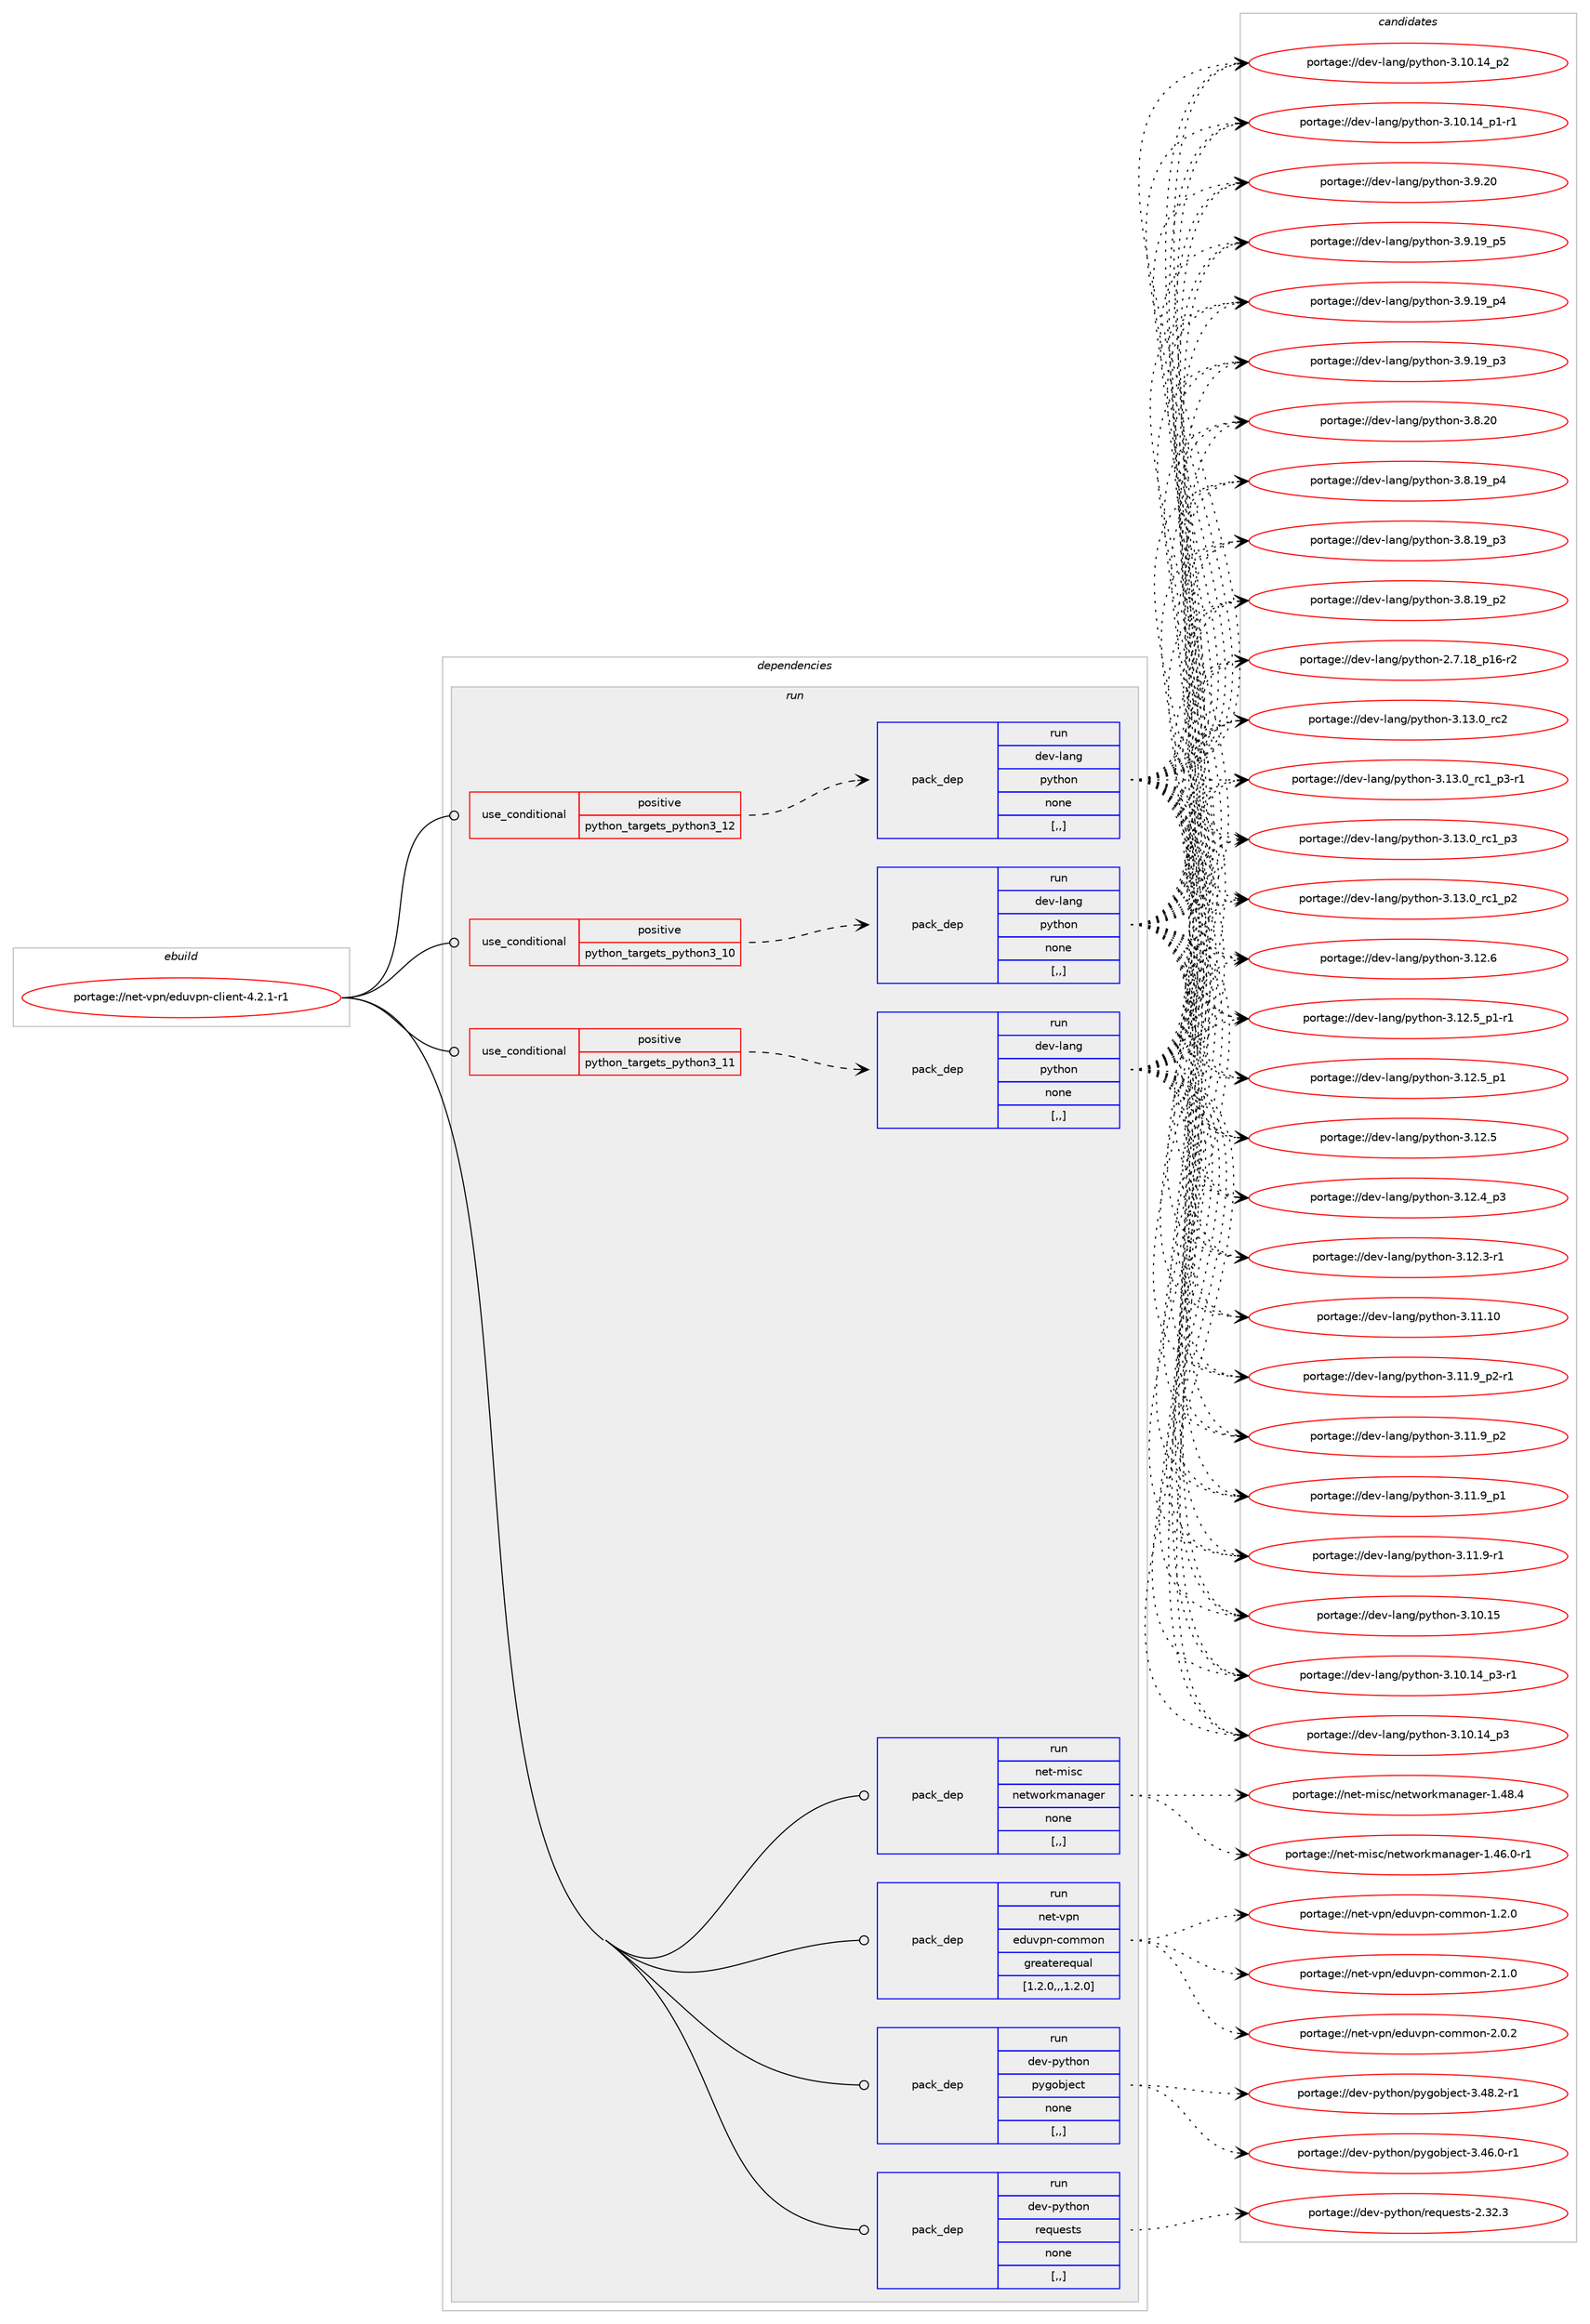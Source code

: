 digraph prolog {

# *************
# Graph options
# *************

newrank=true;
concentrate=true;
compound=true;
graph [rankdir=LR,fontname=Helvetica,fontsize=10,ranksep=1.5];#, ranksep=2.5, nodesep=0.2];
edge  [arrowhead=vee];
node  [fontname=Helvetica,fontsize=10];

# **********
# The ebuild
# **********

subgraph cluster_leftcol {
color=gray;
label=<<i>ebuild</i>>;
id [label="portage://net-vpn/eduvpn-client-4.2.1-r1", color=red, width=4, href="../net-vpn/eduvpn-client-4.2.1-r1.svg"];
}

# ****************
# The dependencies
# ****************

subgraph cluster_midcol {
color=gray;
label=<<i>dependencies</i>>;
subgraph cluster_compile {
fillcolor="#eeeeee";
style=filled;
label=<<i>compile</i>>;
}
subgraph cluster_compileandrun {
fillcolor="#eeeeee";
style=filled;
label=<<i>compile and run</i>>;
}
subgraph cluster_run {
fillcolor="#eeeeee";
style=filled;
label=<<i>run</i>>;
subgraph cond235489 {
dependency895104 [label=<<TABLE BORDER="0" CELLBORDER="1" CELLSPACING="0" CELLPADDING="4"><TR><TD ROWSPAN="3" CELLPADDING="10">use_conditional</TD></TR><TR><TD>positive</TD></TR><TR><TD>python_targets_python3_10</TD></TR></TABLE>>, shape=none, color=red];
subgraph pack653071 {
dependency895105 [label=<<TABLE BORDER="0" CELLBORDER="1" CELLSPACING="0" CELLPADDING="4" WIDTH="220"><TR><TD ROWSPAN="6" CELLPADDING="30">pack_dep</TD></TR><TR><TD WIDTH="110">run</TD></TR><TR><TD>dev-lang</TD></TR><TR><TD>python</TD></TR><TR><TD>none</TD></TR><TR><TD>[,,]</TD></TR></TABLE>>, shape=none, color=blue];
}
dependency895104:e -> dependency895105:w [weight=20,style="dashed",arrowhead="vee"];
}
id:e -> dependency895104:w [weight=20,style="solid",arrowhead="odot"];
subgraph cond235490 {
dependency895106 [label=<<TABLE BORDER="0" CELLBORDER="1" CELLSPACING="0" CELLPADDING="4"><TR><TD ROWSPAN="3" CELLPADDING="10">use_conditional</TD></TR><TR><TD>positive</TD></TR><TR><TD>python_targets_python3_11</TD></TR></TABLE>>, shape=none, color=red];
subgraph pack653072 {
dependency895107 [label=<<TABLE BORDER="0" CELLBORDER="1" CELLSPACING="0" CELLPADDING="4" WIDTH="220"><TR><TD ROWSPAN="6" CELLPADDING="30">pack_dep</TD></TR><TR><TD WIDTH="110">run</TD></TR><TR><TD>dev-lang</TD></TR><TR><TD>python</TD></TR><TR><TD>none</TD></TR><TR><TD>[,,]</TD></TR></TABLE>>, shape=none, color=blue];
}
dependency895106:e -> dependency895107:w [weight=20,style="dashed",arrowhead="vee"];
}
id:e -> dependency895106:w [weight=20,style="solid",arrowhead="odot"];
subgraph cond235491 {
dependency895108 [label=<<TABLE BORDER="0" CELLBORDER="1" CELLSPACING="0" CELLPADDING="4"><TR><TD ROWSPAN="3" CELLPADDING="10">use_conditional</TD></TR><TR><TD>positive</TD></TR><TR><TD>python_targets_python3_12</TD></TR></TABLE>>, shape=none, color=red];
subgraph pack653073 {
dependency895109 [label=<<TABLE BORDER="0" CELLBORDER="1" CELLSPACING="0" CELLPADDING="4" WIDTH="220"><TR><TD ROWSPAN="6" CELLPADDING="30">pack_dep</TD></TR><TR><TD WIDTH="110">run</TD></TR><TR><TD>dev-lang</TD></TR><TR><TD>python</TD></TR><TR><TD>none</TD></TR><TR><TD>[,,]</TD></TR></TABLE>>, shape=none, color=blue];
}
dependency895108:e -> dependency895109:w [weight=20,style="dashed",arrowhead="vee"];
}
id:e -> dependency895108:w [weight=20,style="solid",arrowhead="odot"];
subgraph pack653074 {
dependency895110 [label=<<TABLE BORDER="0" CELLBORDER="1" CELLSPACING="0" CELLPADDING="4" WIDTH="220"><TR><TD ROWSPAN="6" CELLPADDING="30">pack_dep</TD></TR><TR><TD WIDTH="110">run</TD></TR><TR><TD>dev-python</TD></TR><TR><TD>pygobject</TD></TR><TR><TD>none</TD></TR><TR><TD>[,,]</TD></TR></TABLE>>, shape=none, color=blue];
}
id:e -> dependency895110:w [weight=20,style="solid",arrowhead="odot"];
subgraph pack653075 {
dependency895111 [label=<<TABLE BORDER="0" CELLBORDER="1" CELLSPACING="0" CELLPADDING="4" WIDTH="220"><TR><TD ROWSPAN="6" CELLPADDING="30">pack_dep</TD></TR><TR><TD WIDTH="110">run</TD></TR><TR><TD>dev-python</TD></TR><TR><TD>requests</TD></TR><TR><TD>none</TD></TR><TR><TD>[,,]</TD></TR></TABLE>>, shape=none, color=blue];
}
id:e -> dependency895111:w [weight=20,style="solid",arrowhead="odot"];
subgraph pack653076 {
dependency895112 [label=<<TABLE BORDER="0" CELLBORDER="1" CELLSPACING="0" CELLPADDING="4" WIDTH="220"><TR><TD ROWSPAN="6" CELLPADDING="30">pack_dep</TD></TR><TR><TD WIDTH="110">run</TD></TR><TR><TD>net-misc</TD></TR><TR><TD>networkmanager</TD></TR><TR><TD>none</TD></TR><TR><TD>[,,]</TD></TR></TABLE>>, shape=none, color=blue];
}
id:e -> dependency895112:w [weight=20,style="solid",arrowhead="odot"];
subgraph pack653077 {
dependency895113 [label=<<TABLE BORDER="0" CELLBORDER="1" CELLSPACING="0" CELLPADDING="4" WIDTH="220"><TR><TD ROWSPAN="6" CELLPADDING="30">pack_dep</TD></TR><TR><TD WIDTH="110">run</TD></TR><TR><TD>net-vpn</TD></TR><TR><TD>eduvpn-common</TD></TR><TR><TD>greaterequal</TD></TR><TR><TD>[1.2.0,,,1.2.0]</TD></TR></TABLE>>, shape=none, color=blue];
}
id:e -> dependency895113:w [weight=20,style="solid",arrowhead="odot"];
}
}

# **************
# The candidates
# **************

subgraph cluster_choices {
rank=same;
color=gray;
label=<<i>candidates</i>>;

subgraph choice653071 {
color=black;
nodesep=1;
choice10010111845108971101034711212111610411111045514649514648951149950 [label="portage://dev-lang/python-3.13.0_rc2", color=red, width=4,href="../dev-lang/python-3.13.0_rc2.svg"];
choice1001011184510897110103471121211161041111104551464951464895114994995112514511449 [label="portage://dev-lang/python-3.13.0_rc1_p3-r1", color=red, width=4,href="../dev-lang/python-3.13.0_rc1_p3-r1.svg"];
choice100101118451089711010347112121116104111110455146495146489511499499511251 [label="portage://dev-lang/python-3.13.0_rc1_p3", color=red, width=4,href="../dev-lang/python-3.13.0_rc1_p3.svg"];
choice100101118451089711010347112121116104111110455146495146489511499499511250 [label="portage://dev-lang/python-3.13.0_rc1_p2", color=red, width=4,href="../dev-lang/python-3.13.0_rc1_p2.svg"];
choice10010111845108971101034711212111610411111045514649504654 [label="portage://dev-lang/python-3.12.6", color=red, width=4,href="../dev-lang/python-3.12.6.svg"];
choice1001011184510897110103471121211161041111104551464950465395112494511449 [label="portage://dev-lang/python-3.12.5_p1-r1", color=red, width=4,href="../dev-lang/python-3.12.5_p1-r1.svg"];
choice100101118451089711010347112121116104111110455146495046539511249 [label="portage://dev-lang/python-3.12.5_p1", color=red, width=4,href="../dev-lang/python-3.12.5_p1.svg"];
choice10010111845108971101034711212111610411111045514649504653 [label="portage://dev-lang/python-3.12.5", color=red, width=4,href="../dev-lang/python-3.12.5.svg"];
choice100101118451089711010347112121116104111110455146495046529511251 [label="portage://dev-lang/python-3.12.4_p3", color=red, width=4,href="../dev-lang/python-3.12.4_p3.svg"];
choice100101118451089711010347112121116104111110455146495046514511449 [label="portage://dev-lang/python-3.12.3-r1", color=red, width=4,href="../dev-lang/python-3.12.3-r1.svg"];
choice1001011184510897110103471121211161041111104551464949464948 [label="portage://dev-lang/python-3.11.10", color=red, width=4,href="../dev-lang/python-3.11.10.svg"];
choice1001011184510897110103471121211161041111104551464949465795112504511449 [label="portage://dev-lang/python-3.11.9_p2-r1", color=red, width=4,href="../dev-lang/python-3.11.9_p2-r1.svg"];
choice100101118451089711010347112121116104111110455146494946579511250 [label="portage://dev-lang/python-3.11.9_p2", color=red, width=4,href="../dev-lang/python-3.11.9_p2.svg"];
choice100101118451089711010347112121116104111110455146494946579511249 [label="portage://dev-lang/python-3.11.9_p1", color=red, width=4,href="../dev-lang/python-3.11.9_p1.svg"];
choice100101118451089711010347112121116104111110455146494946574511449 [label="portage://dev-lang/python-3.11.9-r1", color=red, width=4,href="../dev-lang/python-3.11.9-r1.svg"];
choice1001011184510897110103471121211161041111104551464948464953 [label="portage://dev-lang/python-3.10.15", color=red, width=4,href="../dev-lang/python-3.10.15.svg"];
choice100101118451089711010347112121116104111110455146494846495295112514511449 [label="portage://dev-lang/python-3.10.14_p3-r1", color=red, width=4,href="../dev-lang/python-3.10.14_p3-r1.svg"];
choice10010111845108971101034711212111610411111045514649484649529511251 [label="portage://dev-lang/python-3.10.14_p3", color=red, width=4,href="../dev-lang/python-3.10.14_p3.svg"];
choice10010111845108971101034711212111610411111045514649484649529511250 [label="portage://dev-lang/python-3.10.14_p2", color=red, width=4,href="../dev-lang/python-3.10.14_p2.svg"];
choice100101118451089711010347112121116104111110455146494846495295112494511449 [label="portage://dev-lang/python-3.10.14_p1-r1", color=red, width=4,href="../dev-lang/python-3.10.14_p1-r1.svg"];
choice10010111845108971101034711212111610411111045514657465048 [label="portage://dev-lang/python-3.9.20", color=red, width=4,href="../dev-lang/python-3.9.20.svg"];
choice100101118451089711010347112121116104111110455146574649579511253 [label="portage://dev-lang/python-3.9.19_p5", color=red, width=4,href="../dev-lang/python-3.9.19_p5.svg"];
choice100101118451089711010347112121116104111110455146574649579511252 [label="portage://dev-lang/python-3.9.19_p4", color=red, width=4,href="../dev-lang/python-3.9.19_p4.svg"];
choice100101118451089711010347112121116104111110455146574649579511251 [label="portage://dev-lang/python-3.9.19_p3", color=red, width=4,href="../dev-lang/python-3.9.19_p3.svg"];
choice10010111845108971101034711212111610411111045514656465048 [label="portage://dev-lang/python-3.8.20", color=red, width=4,href="../dev-lang/python-3.8.20.svg"];
choice100101118451089711010347112121116104111110455146564649579511252 [label="portage://dev-lang/python-3.8.19_p4", color=red, width=4,href="../dev-lang/python-3.8.19_p4.svg"];
choice100101118451089711010347112121116104111110455146564649579511251 [label="portage://dev-lang/python-3.8.19_p3", color=red, width=4,href="../dev-lang/python-3.8.19_p3.svg"];
choice100101118451089711010347112121116104111110455146564649579511250 [label="portage://dev-lang/python-3.8.19_p2", color=red, width=4,href="../dev-lang/python-3.8.19_p2.svg"];
choice100101118451089711010347112121116104111110455046554649569511249544511450 [label="portage://dev-lang/python-2.7.18_p16-r2", color=red, width=4,href="../dev-lang/python-2.7.18_p16-r2.svg"];
dependency895105:e -> choice10010111845108971101034711212111610411111045514649514648951149950:w [style=dotted,weight="100"];
dependency895105:e -> choice1001011184510897110103471121211161041111104551464951464895114994995112514511449:w [style=dotted,weight="100"];
dependency895105:e -> choice100101118451089711010347112121116104111110455146495146489511499499511251:w [style=dotted,weight="100"];
dependency895105:e -> choice100101118451089711010347112121116104111110455146495146489511499499511250:w [style=dotted,weight="100"];
dependency895105:e -> choice10010111845108971101034711212111610411111045514649504654:w [style=dotted,weight="100"];
dependency895105:e -> choice1001011184510897110103471121211161041111104551464950465395112494511449:w [style=dotted,weight="100"];
dependency895105:e -> choice100101118451089711010347112121116104111110455146495046539511249:w [style=dotted,weight="100"];
dependency895105:e -> choice10010111845108971101034711212111610411111045514649504653:w [style=dotted,weight="100"];
dependency895105:e -> choice100101118451089711010347112121116104111110455146495046529511251:w [style=dotted,weight="100"];
dependency895105:e -> choice100101118451089711010347112121116104111110455146495046514511449:w [style=dotted,weight="100"];
dependency895105:e -> choice1001011184510897110103471121211161041111104551464949464948:w [style=dotted,weight="100"];
dependency895105:e -> choice1001011184510897110103471121211161041111104551464949465795112504511449:w [style=dotted,weight="100"];
dependency895105:e -> choice100101118451089711010347112121116104111110455146494946579511250:w [style=dotted,weight="100"];
dependency895105:e -> choice100101118451089711010347112121116104111110455146494946579511249:w [style=dotted,weight="100"];
dependency895105:e -> choice100101118451089711010347112121116104111110455146494946574511449:w [style=dotted,weight="100"];
dependency895105:e -> choice1001011184510897110103471121211161041111104551464948464953:w [style=dotted,weight="100"];
dependency895105:e -> choice100101118451089711010347112121116104111110455146494846495295112514511449:w [style=dotted,weight="100"];
dependency895105:e -> choice10010111845108971101034711212111610411111045514649484649529511251:w [style=dotted,weight="100"];
dependency895105:e -> choice10010111845108971101034711212111610411111045514649484649529511250:w [style=dotted,weight="100"];
dependency895105:e -> choice100101118451089711010347112121116104111110455146494846495295112494511449:w [style=dotted,weight="100"];
dependency895105:e -> choice10010111845108971101034711212111610411111045514657465048:w [style=dotted,weight="100"];
dependency895105:e -> choice100101118451089711010347112121116104111110455146574649579511253:w [style=dotted,weight="100"];
dependency895105:e -> choice100101118451089711010347112121116104111110455146574649579511252:w [style=dotted,weight="100"];
dependency895105:e -> choice100101118451089711010347112121116104111110455146574649579511251:w [style=dotted,weight="100"];
dependency895105:e -> choice10010111845108971101034711212111610411111045514656465048:w [style=dotted,weight="100"];
dependency895105:e -> choice100101118451089711010347112121116104111110455146564649579511252:w [style=dotted,weight="100"];
dependency895105:e -> choice100101118451089711010347112121116104111110455146564649579511251:w [style=dotted,weight="100"];
dependency895105:e -> choice100101118451089711010347112121116104111110455146564649579511250:w [style=dotted,weight="100"];
dependency895105:e -> choice100101118451089711010347112121116104111110455046554649569511249544511450:w [style=dotted,weight="100"];
}
subgraph choice653072 {
color=black;
nodesep=1;
choice10010111845108971101034711212111610411111045514649514648951149950 [label="portage://dev-lang/python-3.13.0_rc2", color=red, width=4,href="../dev-lang/python-3.13.0_rc2.svg"];
choice1001011184510897110103471121211161041111104551464951464895114994995112514511449 [label="portage://dev-lang/python-3.13.0_rc1_p3-r1", color=red, width=4,href="../dev-lang/python-3.13.0_rc1_p3-r1.svg"];
choice100101118451089711010347112121116104111110455146495146489511499499511251 [label="portage://dev-lang/python-3.13.0_rc1_p3", color=red, width=4,href="../dev-lang/python-3.13.0_rc1_p3.svg"];
choice100101118451089711010347112121116104111110455146495146489511499499511250 [label="portage://dev-lang/python-3.13.0_rc1_p2", color=red, width=4,href="../dev-lang/python-3.13.0_rc1_p2.svg"];
choice10010111845108971101034711212111610411111045514649504654 [label="portage://dev-lang/python-3.12.6", color=red, width=4,href="../dev-lang/python-3.12.6.svg"];
choice1001011184510897110103471121211161041111104551464950465395112494511449 [label="portage://dev-lang/python-3.12.5_p1-r1", color=red, width=4,href="../dev-lang/python-3.12.5_p1-r1.svg"];
choice100101118451089711010347112121116104111110455146495046539511249 [label="portage://dev-lang/python-3.12.5_p1", color=red, width=4,href="../dev-lang/python-3.12.5_p1.svg"];
choice10010111845108971101034711212111610411111045514649504653 [label="portage://dev-lang/python-3.12.5", color=red, width=4,href="../dev-lang/python-3.12.5.svg"];
choice100101118451089711010347112121116104111110455146495046529511251 [label="portage://dev-lang/python-3.12.4_p3", color=red, width=4,href="../dev-lang/python-3.12.4_p3.svg"];
choice100101118451089711010347112121116104111110455146495046514511449 [label="portage://dev-lang/python-3.12.3-r1", color=red, width=4,href="../dev-lang/python-3.12.3-r1.svg"];
choice1001011184510897110103471121211161041111104551464949464948 [label="portage://dev-lang/python-3.11.10", color=red, width=4,href="../dev-lang/python-3.11.10.svg"];
choice1001011184510897110103471121211161041111104551464949465795112504511449 [label="portage://dev-lang/python-3.11.9_p2-r1", color=red, width=4,href="../dev-lang/python-3.11.9_p2-r1.svg"];
choice100101118451089711010347112121116104111110455146494946579511250 [label="portage://dev-lang/python-3.11.9_p2", color=red, width=4,href="../dev-lang/python-3.11.9_p2.svg"];
choice100101118451089711010347112121116104111110455146494946579511249 [label="portage://dev-lang/python-3.11.9_p1", color=red, width=4,href="../dev-lang/python-3.11.9_p1.svg"];
choice100101118451089711010347112121116104111110455146494946574511449 [label="portage://dev-lang/python-3.11.9-r1", color=red, width=4,href="../dev-lang/python-3.11.9-r1.svg"];
choice1001011184510897110103471121211161041111104551464948464953 [label="portage://dev-lang/python-3.10.15", color=red, width=4,href="../dev-lang/python-3.10.15.svg"];
choice100101118451089711010347112121116104111110455146494846495295112514511449 [label="portage://dev-lang/python-3.10.14_p3-r1", color=red, width=4,href="../dev-lang/python-3.10.14_p3-r1.svg"];
choice10010111845108971101034711212111610411111045514649484649529511251 [label="portage://dev-lang/python-3.10.14_p3", color=red, width=4,href="../dev-lang/python-3.10.14_p3.svg"];
choice10010111845108971101034711212111610411111045514649484649529511250 [label="portage://dev-lang/python-3.10.14_p2", color=red, width=4,href="../dev-lang/python-3.10.14_p2.svg"];
choice100101118451089711010347112121116104111110455146494846495295112494511449 [label="portage://dev-lang/python-3.10.14_p1-r1", color=red, width=4,href="../dev-lang/python-3.10.14_p1-r1.svg"];
choice10010111845108971101034711212111610411111045514657465048 [label="portage://dev-lang/python-3.9.20", color=red, width=4,href="../dev-lang/python-3.9.20.svg"];
choice100101118451089711010347112121116104111110455146574649579511253 [label="portage://dev-lang/python-3.9.19_p5", color=red, width=4,href="../dev-lang/python-3.9.19_p5.svg"];
choice100101118451089711010347112121116104111110455146574649579511252 [label="portage://dev-lang/python-3.9.19_p4", color=red, width=4,href="../dev-lang/python-3.9.19_p4.svg"];
choice100101118451089711010347112121116104111110455146574649579511251 [label="portage://dev-lang/python-3.9.19_p3", color=red, width=4,href="../dev-lang/python-3.9.19_p3.svg"];
choice10010111845108971101034711212111610411111045514656465048 [label="portage://dev-lang/python-3.8.20", color=red, width=4,href="../dev-lang/python-3.8.20.svg"];
choice100101118451089711010347112121116104111110455146564649579511252 [label="portage://dev-lang/python-3.8.19_p4", color=red, width=4,href="../dev-lang/python-3.8.19_p4.svg"];
choice100101118451089711010347112121116104111110455146564649579511251 [label="portage://dev-lang/python-3.8.19_p3", color=red, width=4,href="../dev-lang/python-3.8.19_p3.svg"];
choice100101118451089711010347112121116104111110455146564649579511250 [label="portage://dev-lang/python-3.8.19_p2", color=red, width=4,href="../dev-lang/python-3.8.19_p2.svg"];
choice100101118451089711010347112121116104111110455046554649569511249544511450 [label="portage://dev-lang/python-2.7.18_p16-r2", color=red, width=4,href="../dev-lang/python-2.7.18_p16-r2.svg"];
dependency895107:e -> choice10010111845108971101034711212111610411111045514649514648951149950:w [style=dotted,weight="100"];
dependency895107:e -> choice1001011184510897110103471121211161041111104551464951464895114994995112514511449:w [style=dotted,weight="100"];
dependency895107:e -> choice100101118451089711010347112121116104111110455146495146489511499499511251:w [style=dotted,weight="100"];
dependency895107:e -> choice100101118451089711010347112121116104111110455146495146489511499499511250:w [style=dotted,weight="100"];
dependency895107:e -> choice10010111845108971101034711212111610411111045514649504654:w [style=dotted,weight="100"];
dependency895107:e -> choice1001011184510897110103471121211161041111104551464950465395112494511449:w [style=dotted,weight="100"];
dependency895107:e -> choice100101118451089711010347112121116104111110455146495046539511249:w [style=dotted,weight="100"];
dependency895107:e -> choice10010111845108971101034711212111610411111045514649504653:w [style=dotted,weight="100"];
dependency895107:e -> choice100101118451089711010347112121116104111110455146495046529511251:w [style=dotted,weight="100"];
dependency895107:e -> choice100101118451089711010347112121116104111110455146495046514511449:w [style=dotted,weight="100"];
dependency895107:e -> choice1001011184510897110103471121211161041111104551464949464948:w [style=dotted,weight="100"];
dependency895107:e -> choice1001011184510897110103471121211161041111104551464949465795112504511449:w [style=dotted,weight="100"];
dependency895107:e -> choice100101118451089711010347112121116104111110455146494946579511250:w [style=dotted,weight="100"];
dependency895107:e -> choice100101118451089711010347112121116104111110455146494946579511249:w [style=dotted,weight="100"];
dependency895107:e -> choice100101118451089711010347112121116104111110455146494946574511449:w [style=dotted,weight="100"];
dependency895107:e -> choice1001011184510897110103471121211161041111104551464948464953:w [style=dotted,weight="100"];
dependency895107:e -> choice100101118451089711010347112121116104111110455146494846495295112514511449:w [style=dotted,weight="100"];
dependency895107:e -> choice10010111845108971101034711212111610411111045514649484649529511251:w [style=dotted,weight="100"];
dependency895107:e -> choice10010111845108971101034711212111610411111045514649484649529511250:w [style=dotted,weight="100"];
dependency895107:e -> choice100101118451089711010347112121116104111110455146494846495295112494511449:w [style=dotted,weight="100"];
dependency895107:e -> choice10010111845108971101034711212111610411111045514657465048:w [style=dotted,weight="100"];
dependency895107:e -> choice100101118451089711010347112121116104111110455146574649579511253:w [style=dotted,weight="100"];
dependency895107:e -> choice100101118451089711010347112121116104111110455146574649579511252:w [style=dotted,weight="100"];
dependency895107:e -> choice100101118451089711010347112121116104111110455146574649579511251:w [style=dotted,weight="100"];
dependency895107:e -> choice10010111845108971101034711212111610411111045514656465048:w [style=dotted,weight="100"];
dependency895107:e -> choice100101118451089711010347112121116104111110455146564649579511252:w [style=dotted,weight="100"];
dependency895107:e -> choice100101118451089711010347112121116104111110455146564649579511251:w [style=dotted,weight="100"];
dependency895107:e -> choice100101118451089711010347112121116104111110455146564649579511250:w [style=dotted,weight="100"];
dependency895107:e -> choice100101118451089711010347112121116104111110455046554649569511249544511450:w [style=dotted,weight="100"];
}
subgraph choice653073 {
color=black;
nodesep=1;
choice10010111845108971101034711212111610411111045514649514648951149950 [label="portage://dev-lang/python-3.13.0_rc2", color=red, width=4,href="../dev-lang/python-3.13.0_rc2.svg"];
choice1001011184510897110103471121211161041111104551464951464895114994995112514511449 [label="portage://dev-lang/python-3.13.0_rc1_p3-r1", color=red, width=4,href="../dev-lang/python-3.13.0_rc1_p3-r1.svg"];
choice100101118451089711010347112121116104111110455146495146489511499499511251 [label="portage://dev-lang/python-3.13.0_rc1_p3", color=red, width=4,href="../dev-lang/python-3.13.0_rc1_p3.svg"];
choice100101118451089711010347112121116104111110455146495146489511499499511250 [label="portage://dev-lang/python-3.13.0_rc1_p2", color=red, width=4,href="../dev-lang/python-3.13.0_rc1_p2.svg"];
choice10010111845108971101034711212111610411111045514649504654 [label="portage://dev-lang/python-3.12.6", color=red, width=4,href="../dev-lang/python-3.12.6.svg"];
choice1001011184510897110103471121211161041111104551464950465395112494511449 [label="portage://dev-lang/python-3.12.5_p1-r1", color=red, width=4,href="../dev-lang/python-3.12.5_p1-r1.svg"];
choice100101118451089711010347112121116104111110455146495046539511249 [label="portage://dev-lang/python-3.12.5_p1", color=red, width=4,href="../dev-lang/python-3.12.5_p1.svg"];
choice10010111845108971101034711212111610411111045514649504653 [label="portage://dev-lang/python-3.12.5", color=red, width=4,href="../dev-lang/python-3.12.5.svg"];
choice100101118451089711010347112121116104111110455146495046529511251 [label="portage://dev-lang/python-3.12.4_p3", color=red, width=4,href="../dev-lang/python-3.12.4_p3.svg"];
choice100101118451089711010347112121116104111110455146495046514511449 [label="portage://dev-lang/python-3.12.3-r1", color=red, width=4,href="../dev-lang/python-3.12.3-r1.svg"];
choice1001011184510897110103471121211161041111104551464949464948 [label="portage://dev-lang/python-3.11.10", color=red, width=4,href="../dev-lang/python-3.11.10.svg"];
choice1001011184510897110103471121211161041111104551464949465795112504511449 [label="portage://dev-lang/python-3.11.9_p2-r1", color=red, width=4,href="../dev-lang/python-3.11.9_p2-r1.svg"];
choice100101118451089711010347112121116104111110455146494946579511250 [label="portage://dev-lang/python-3.11.9_p2", color=red, width=4,href="../dev-lang/python-3.11.9_p2.svg"];
choice100101118451089711010347112121116104111110455146494946579511249 [label="portage://dev-lang/python-3.11.9_p1", color=red, width=4,href="../dev-lang/python-3.11.9_p1.svg"];
choice100101118451089711010347112121116104111110455146494946574511449 [label="portage://dev-lang/python-3.11.9-r1", color=red, width=4,href="../dev-lang/python-3.11.9-r1.svg"];
choice1001011184510897110103471121211161041111104551464948464953 [label="portage://dev-lang/python-3.10.15", color=red, width=4,href="../dev-lang/python-3.10.15.svg"];
choice100101118451089711010347112121116104111110455146494846495295112514511449 [label="portage://dev-lang/python-3.10.14_p3-r1", color=red, width=4,href="../dev-lang/python-3.10.14_p3-r1.svg"];
choice10010111845108971101034711212111610411111045514649484649529511251 [label="portage://dev-lang/python-3.10.14_p3", color=red, width=4,href="../dev-lang/python-3.10.14_p3.svg"];
choice10010111845108971101034711212111610411111045514649484649529511250 [label="portage://dev-lang/python-3.10.14_p2", color=red, width=4,href="../dev-lang/python-3.10.14_p2.svg"];
choice100101118451089711010347112121116104111110455146494846495295112494511449 [label="portage://dev-lang/python-3.10.14_p1-r1", color=red, width=4,href="../dev-lang/python-3.10.14_p1-r1.svg"];
choice10010111845108971101034711212111610411111045514657465048 [label="portage://dev-lang/python-3.9.20", color=red, width=4,href="../dev-lang/python-3.9.20.svg"];
choice100101118451089711010347112121116104111110455146574649579511253 [label="portage://dev-lang/python-3.9.19_p5", color=red, width=4,href="../dev-lang/python-3.9.19_p5.svg"];
choice100101118451089711010347112121116104111110455146574649579511252 [label="portage://dev-lang/python-3.9.19_p4", color=red, width=4,href="../dev-lang/python-3.9.19_p4.svg"];
choice100101118451089711010347112121116104111110455146574649579511251 [label="portage://dev-lang/python-3.9.19_p3", color=red, width=4,href="../dev-lang/python-3.9.19_p3.svg"];
choice10010111845108971101034711212111610411111045514656465048 [label="portage://dev-lang/python-3.8.20", color=red, width=4,href="../dev-lang/python-3.8.20.svg"];
choice100101118451089711010347112121116104111110455146564649579511252 [label="portage://dev-lang/python-3.8.19_p4", color=red, width=4,href="../dev-lang/python-3.8.19_p4.svg"];
choice100101118451089711010347112121116104111110455146564649579511251 [label="portage://dev-lang/python-3.8.19_p3", color=red, width=4,href="../dev-lang/python-3.8.19_p3.svg"];
choice100101118451089711010347112121116104111110455146564649579511250 [label="portage://dev-lang/python-3.8.19_p2", color=red, width=4,href="../dev-lang/python-3.8.19_p2.svg"];
choice100101118451089711010347112121116104111110455046554649569511249544511450 [label="portage://dev-lang/python-2.7.18_p16-r2", color=red, width=4,href="../dev-lang/python-2.7.18_p16-r2.svg"];
dependency895109:e -> choice10010111845108971101034711212111610411111045514649514648951149950:w [style=dotted,weight="100"];
dependency895109:e -> choice1001011184510897110103471121211161041111104551464951464895114994995112514511449:w [style=dotted,weight="100"];
dependency895109:e -> choice100101118451089711010347112121116104111110455146495146489511499499511251:w [style=dotted,weight="100"];
dependency895109:e -> choice100101118451089711010347112121116104111110455146495146489511499499511250:w [style=dotted,weight="100"];
dependency895109:e -> choice10010111845108971101034711212111610411111045514649504654:w [style=dotted,weight="100"];
dependency895109:e -> choice1001011184510897110103471121211161041111104551464950465395112494511449:w [style=dotted,weight="100"];
dependency895109:e -> choice100101118451089711010347112121116104111110455146495046539511249:w [style=dotted,weight="100"];
dependency895109:e -> choice10010111845108971101034711212111610411111045514649504653:w [style=dotted,weight="100"];
dependency895109:e -> choice100101118451089711010347112121116104111110455146495046529511251:w [style=dotted,weight="100"];
dependency895109:e -> choice100101118451089711010347112121116104111110455146495046514511449:w [style=dotted,weight="100"];
dependency895109:e -> choice1001011184510897110103471121211161041111104551464949464948:w [style=dotted,weight="100"];
dependency895109:e -> choice1001011184510897110103471121211161041111104551464949465795112504511449:w [style=dotted,weight="100"];
dependency895109:e -> choice100101118451089711010347112121116104111110455146494946579511250:w [style=dotted,weight="100"];
dependency895109:e -> choice100101118451089711010347112121116104111110455146494946579511249:w [style=dotted,weight="100"];
dependency895109:e -> choice100101118451089711010347112121116104111110455146494946574511449:w [style=dotted,weight="100"];
dependency895109:e -> choice1001011184510897110103471121211161041111104551464948464953:w [style=dotted,weight="100"];
dependency895109:e -> choice100101118451089711010347112121116104111110455146494846495295112514511449:w [style=dotted,weight="100"];
dependency895109:e -> choice10010111845108971101034711212111610411111045514649484649529511251:w [style=dotted,weight="100"];
dependency895109:e -> choice10010111845108971101034711212111610411111045514649484649529511250:w [style=dotted,weight="100"];
dependency895109:e -> choice100101118451089711010347112121116104111110455146494846495295112494511449:w [style=dotted,weight="100"];
dependency895109:e -> choice10010111845108971101034711212111610411111045514657465048:w [style=dotted,weight="100"];
dependency895109:e -> choice100101118451089711010347112121116104111110455146574649579511253:w [style=dotted,weight="100"];
dependency895109:e -> choice100101118451089711010347112121116104111110455146574649579511252:w [style=dotted,weight="100"];
dependency895109:e -> choice100101118451089711010347112121116104111110455146574649579511251:w [style=dotted,weight="100"];
dependency895109:e -> choice10010111845108971101034711212111610411111045514656465048:w [style=dotted,weight="100"];
dependency895109:e -> choice100101118451089711010347112121116104111110455146564649579511252:w [style=dotted,weight="100"];
dependency895109:e -> choice100101118451089711010347112121116104111110455146564649579511251:w [style=dotted,weight="100"];
dependency895109:e -> choice100101118451089711010347112121116104111110455146564649579511250:w [style=dotted,weight="100"];
dependency895109:e -> choice100101118451089711010347112121116104111110455046554649569511249544511450:w [style=dotted,weight="100"];
}
subgraph choice653074 {
color=black;
nodesep=1;
choice10010111845112121116104111110471121211031119810610199116455146525646504511449 [label="portage://dev-python/pygobject-3.48.2-r1", color=red, width=4,href="../dev-python/pygobject-3.48.2-r1.svg"];
choice10010111845112121116104111110471121211031119810610199116455146525446484511449 [label="portage://dev-python/pygobject-3.46.0-r1", color=red, width=4,href="../dev-python/pygobject-3.46.0-r1.svg"];
dependency895110:e -> choice10010111845112121116104111110471121211031119810610199116455146525646504511449:w [style=dotted,weight="100"];
dependency895110:e -> choice10010111845112121116104111110471121211031119810610199116455146525446484511449:w [style=dotted,weight="100"];
}
subgraph choice653075 {
color=black;
nodesep=1;
choice100101118451121211161041111104711410111311710111511611545504651504651 [label="portage://dev-python/requests-2.32.3", color=red, width=4,href="../dev-python/requests-2.32.3.svg"];
dependency895111:e -> choice100101118451121211161041111104711410111311710111511611545504651504651:w [style=dotted,weight="100"];
}
subgraph choice653076 {
color=black;
nodesep=1;
choice110101116451091051159947110101116119111114107109971109710310111445494652564652 [label="portage://net-misc/networkmanager-1.48.4", color=red, width=4,href="../net-misc/networkmanager-1.48.4.svg"];
choice1101011164510910511599471101011161191111141071099711097103101114454946525446484511449 [label="portage://net-misc/networkmanager-1.46.0-r1", color=red, width=4,href="../net-misc/networkmanager-1.46.0-r1.svg"];
dependency895112:e -> choice110101116451091051159947110101116119111114107109971109710310111445494652564652:w [style=dotted,weight="100"];
dependency895112:e -> choice1101011164510910511599471101011161191111141071099711097103101114454946525446484511449:w [style=dotted,weight="100"];
}
subgraph choice653077 {
color=black;
nodesep=1;
choice11010111645118112110471011001171181121104599111109109111110455046494648 [label="portage://net-vpn/eduvpn-common-2.1.0", color=red, width=4,href="../net-vpn/eduvpn-common-2.1.0.svg"];
choice11010111645118112110471011001171181121104599111109109111110455046484650 [label="portage://net-vpn/eduvpn-common-2.0.2", color=red, width=4,href="../net-vpn/eduvpn-common-2.0.2.svg"];
choice11010111645118112110471011001171181121104599111109109111110454946504648 [label="portage://net-vpn/eduvpn-common-1.2.0", color=red, width=4,href="../net-vpn/eduvpn-common-1.2.0.svg"];
dependency895113:e -> choice11010111645118112110471011001171181121104599111109109111110455046494648:w [style=dotted,weight="100"];
dependency895113:e -> choice11010111645118112110471011001171181121104599111109109111110455046484650:w [style=dotted,weight="100"];
dependency895113:e -> choice11010111645118112110471011001171181121104599111109109111110454946504648:w [style=dotted,weight="100"];
}
}

}
